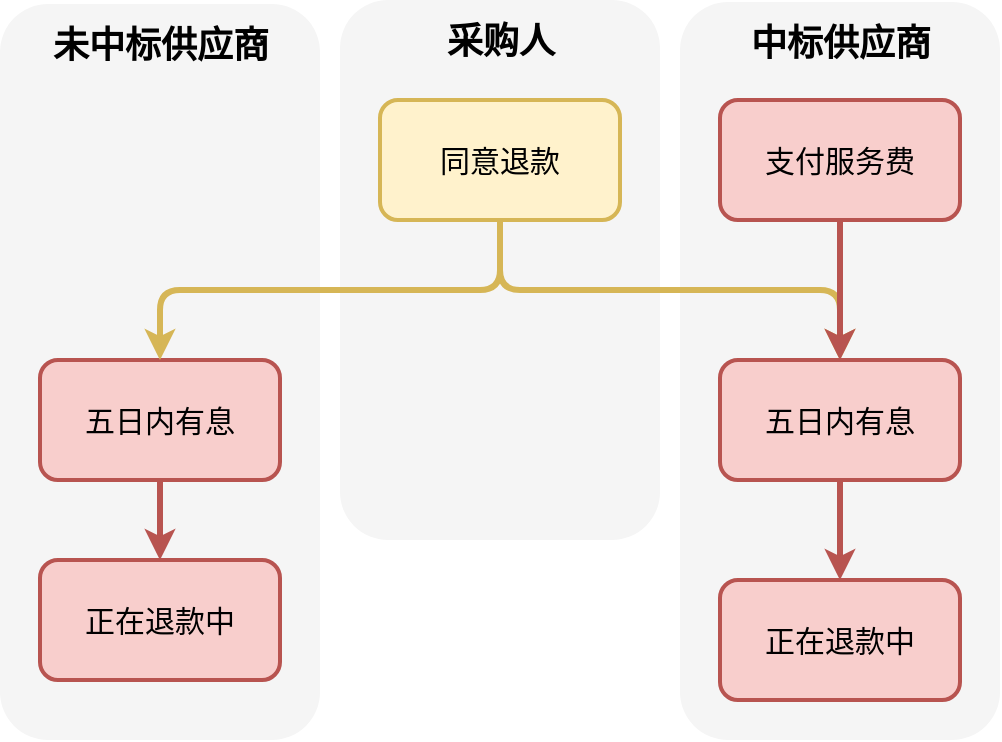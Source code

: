 <mxfile>
    <diagram id="IDprhGrEn4-6cy8bHLo-" name="Page-1">
        <mxGraphModel dx="1762" dy="873" grid="1" gridSize="10" guides="1" tooltips="1" connect="1" arrows="1" fold="1" page="1" pageScale="1" pageWidth="100" pageHeight="100" math="0" shadow="0">
            <root>
                <mxCell id="0"/>
                <mxCell id="1" parent="0"/>
                <mxCell id="20" value="" style="rounded=1;whiteSpace=wrap;html=1;fillColor=#f5f5f5;fontColor=#333333;strokeColor=none;" parent="1" vertex="1">
                    <mxGeometry x="-100" y="-49" width="160" height="369" as="geometry"/>
                </mxCell>
                <mxCell id="19" value="" style="rounded=1;whiteSpace=wrap;html=1;fillColor=#f5f5f5;fontColor=#333333;strokeColor=none;" parent="1" vertex="1">
                    <mxGeometry x="-270" y="-50" width="160" height="270" as="geometry"/>
                </mxCell>
                <mxCell id="34" style="edgeStyle=orthogonalEdgeStyle;html=1;exitX=0.5;exitY=1;exitDx=0;exitDy=0;entryX=0.5;entryY=0;entryDx=0;entryDy=0;fillColor=#fff2cc;strokeColor=#d6b656;strokeWidth=3;" edge="1" parent="1" source="2" target="31">
                    <mxGeometry relative="1" as="geometry"/>
                </mxCell>
                <mxCell id="2" value="同意退款" style="rounded=1;whiteSpace=wrap;html=1;fontFamily=仿宋;fillColor=#fff2cc;strokeColor=#d6b656;strokeWidth=2;fontSize=15;" parent="1" vertex="1">
                    <mxGeometry x="-250" width="120" height="60" as="geometry"/>
                </mxCell>
                <mxCell id="32" style="edgeStyle=none;html=1;exitX=0.5;exitY=1;exitDx=0;exitDy=0;entryX=0.5;entryY=0;entryDx=0;entryDy=0;fillColor=#f8cecc;strokeColor=#b85450;strokeWidth=3;" edge="1" parent="1" source="6" target="31">
                    <mxGeometry relative="1" as="geometry"/>
                </mxCell>
                <mxCell id="6" value="支付服务费" style="whiteSpace=wrap;html=1;rounded=1;fontFamily=仿宋;fillColor=#f8cecc;strokeColor=#b85450;strokeWidth=2;fontSize=15;" parent="1" vertex="1">
                    <mxGeometry x="-80" width="120" height="60" as="geometry"/>
                </mxCell>
                <mxCell id="21" value="中标供应商" style="text;html=1;align=center;verticalAlign=middle;resizable=0;points=[];autosize=1;strokeColor=none;fillColor=none;fontFamily=黑体;fontStyle=1;fontSize=18;" parent="1" vertex="1">
                    <mxGeometry x="-75" y="-48" width="110" height="40" as="geometry"/>
                </mxCell>
                <mxCell id="22" value="采购人" style="text;html=1;align=center;verticalAlign=middle;resizable=0;points=[];autosize=1;strokeColor=none;fillColor=none;fontStyle=1;fontFamily=黑体;fontSize=18;" parent="1" vertex="1">
                    <mxGeometry x="-230" y="-49" width="80" height="40" as="geometry"/>
                </mxCell>
                <mxCell id="44" style="edgeStyle=orthogonalEdgeStyle;html=1;exitX=0.5;exitY=1;exitDx=0;exitDy=0;entryX=0.5;entryY=0;entryDx=0;entryDy=0;strokeWidth=3;fillColor=#f8cecc;strokeColor=#b85450;" edge="1" parent="1" source="31" target="42">
                    <mxGeometry relative="1" as="geometry"/>
                </mxCell>
                <mxCell id="31" value="五日内有息" style="whiteSpace=wrap;html=1;rounded=1;fontFamily=仿宋;fillColor=#f8cecc;strokeColor=#b85450;strokeWidth=2;fontSize=15;" vertex="1" parent="1">
                    <mxGeometry x="-80" y="130" width="120" height="60" as="geometry"/>
                </mxCell>
                <mxCell id="35" value="" style="rounded=1;whiteSpace=wrap;html=1;fillColor=#f5f5f5;fontColor=#333333;strokeColor=none;" vertex="1" parent="1">
                    <mxGeometry x="-440" y="-48" width="160" height="368" as="geometry"/>
                </mxCell>
                <mxCell id="38" value="未中标供应商" style="text;html=1;align=center;verticalAlign=middle;resizable=0;points=[];autosize=1;strokeColor=none;fillColor=none;fontFamily=黑体;fontStyle=1;fontSize=18;" vertex="1" parent="1">
                    <mxGeometry x="-425" y="-47" width="130" height="40" as="geometry"/>
                </mxCell>
                <mxCell id="43" style="edgeStyle=orthogonalEdgeStyle;html=1;exitX=0.5;exitY=1;exitDx=0;exitDy=0;entryX=0.5;entryY=0;entryDx=0;entryDy=0;strokeWidth=3;fillColor=#f8cecc;strokeColor=#b85450;" edge="1" parent="1" source="39" target="41">
                    <mxGeometry relative="1" as="geometry"/>
                </mxCell>
                <mxCell id="39" value="五日内有息" style="whiteSpace=wrap;html=1;rounded=1;fontFamily=仿宋;fillColor=#f8cecc;strokeColor=#b85450;strokeWidth=2;fontSize=15;" vertex="1" parent="1">
                    <mxGeometry x="-420" y="130" width="120" height="60" as="geometry"/>
                </mxCell>
                <mxCell id="40" style="edgeStyle=orthogonalEdgeStyle;html=1;exitX=0.5;exitY=1;exitDx=0;exitDy=0;entryX=0.5;entryY=0;entryDx=0;entryDy=0;fillColor=#fff2cc;strokeColor=#d6b656;strokeWidth=3;" edge="1" parent="1" source="2" target="39">
                    <mxGeometry relative="1" as="geometry"/>
                </mxCell>
                <mxCell id="41" value="&lt;div class=&quot;lake-content&quot;&gt;&lt;span class=&quot;ne-text&quot;&gt;正在退款中&lt;/span&gt;&lt;/div&gt;" style="whiteSpace=wrap;html=1;rounded=1;fontFamily=仿宋;fillColor=#f8cecc;strokeColor=#b85450;strokeWidth=2;fontSize=15;" vertex="1" parent="1">
                    <mxGeometry x="-420" y="230" width="120" height="60" as="geometry"/>
                </mxCell>
                <mxCell id="42" value="&lt;div class=&quot;lake-content&quot;&gt;&lt;span class=&quot;ne-text&quot;&gt;正在退款中&lt;/span&gt;&lt;/div&gt;" style="whiteSpace=wrap;html=1;rounded=1;fontFamily=仿宋;fillColor=#f8cecc;strokeColor=#b85450;strokeWidth=2;fontSize=15;" vertex="1" parent="1">
                    <mxGeometry x="-80" y="240" width="120" height="60" as="geometry"/>
                </mxCell>
            </root>
        </mxGraphModel>
    </diagram>
</mxfile>
